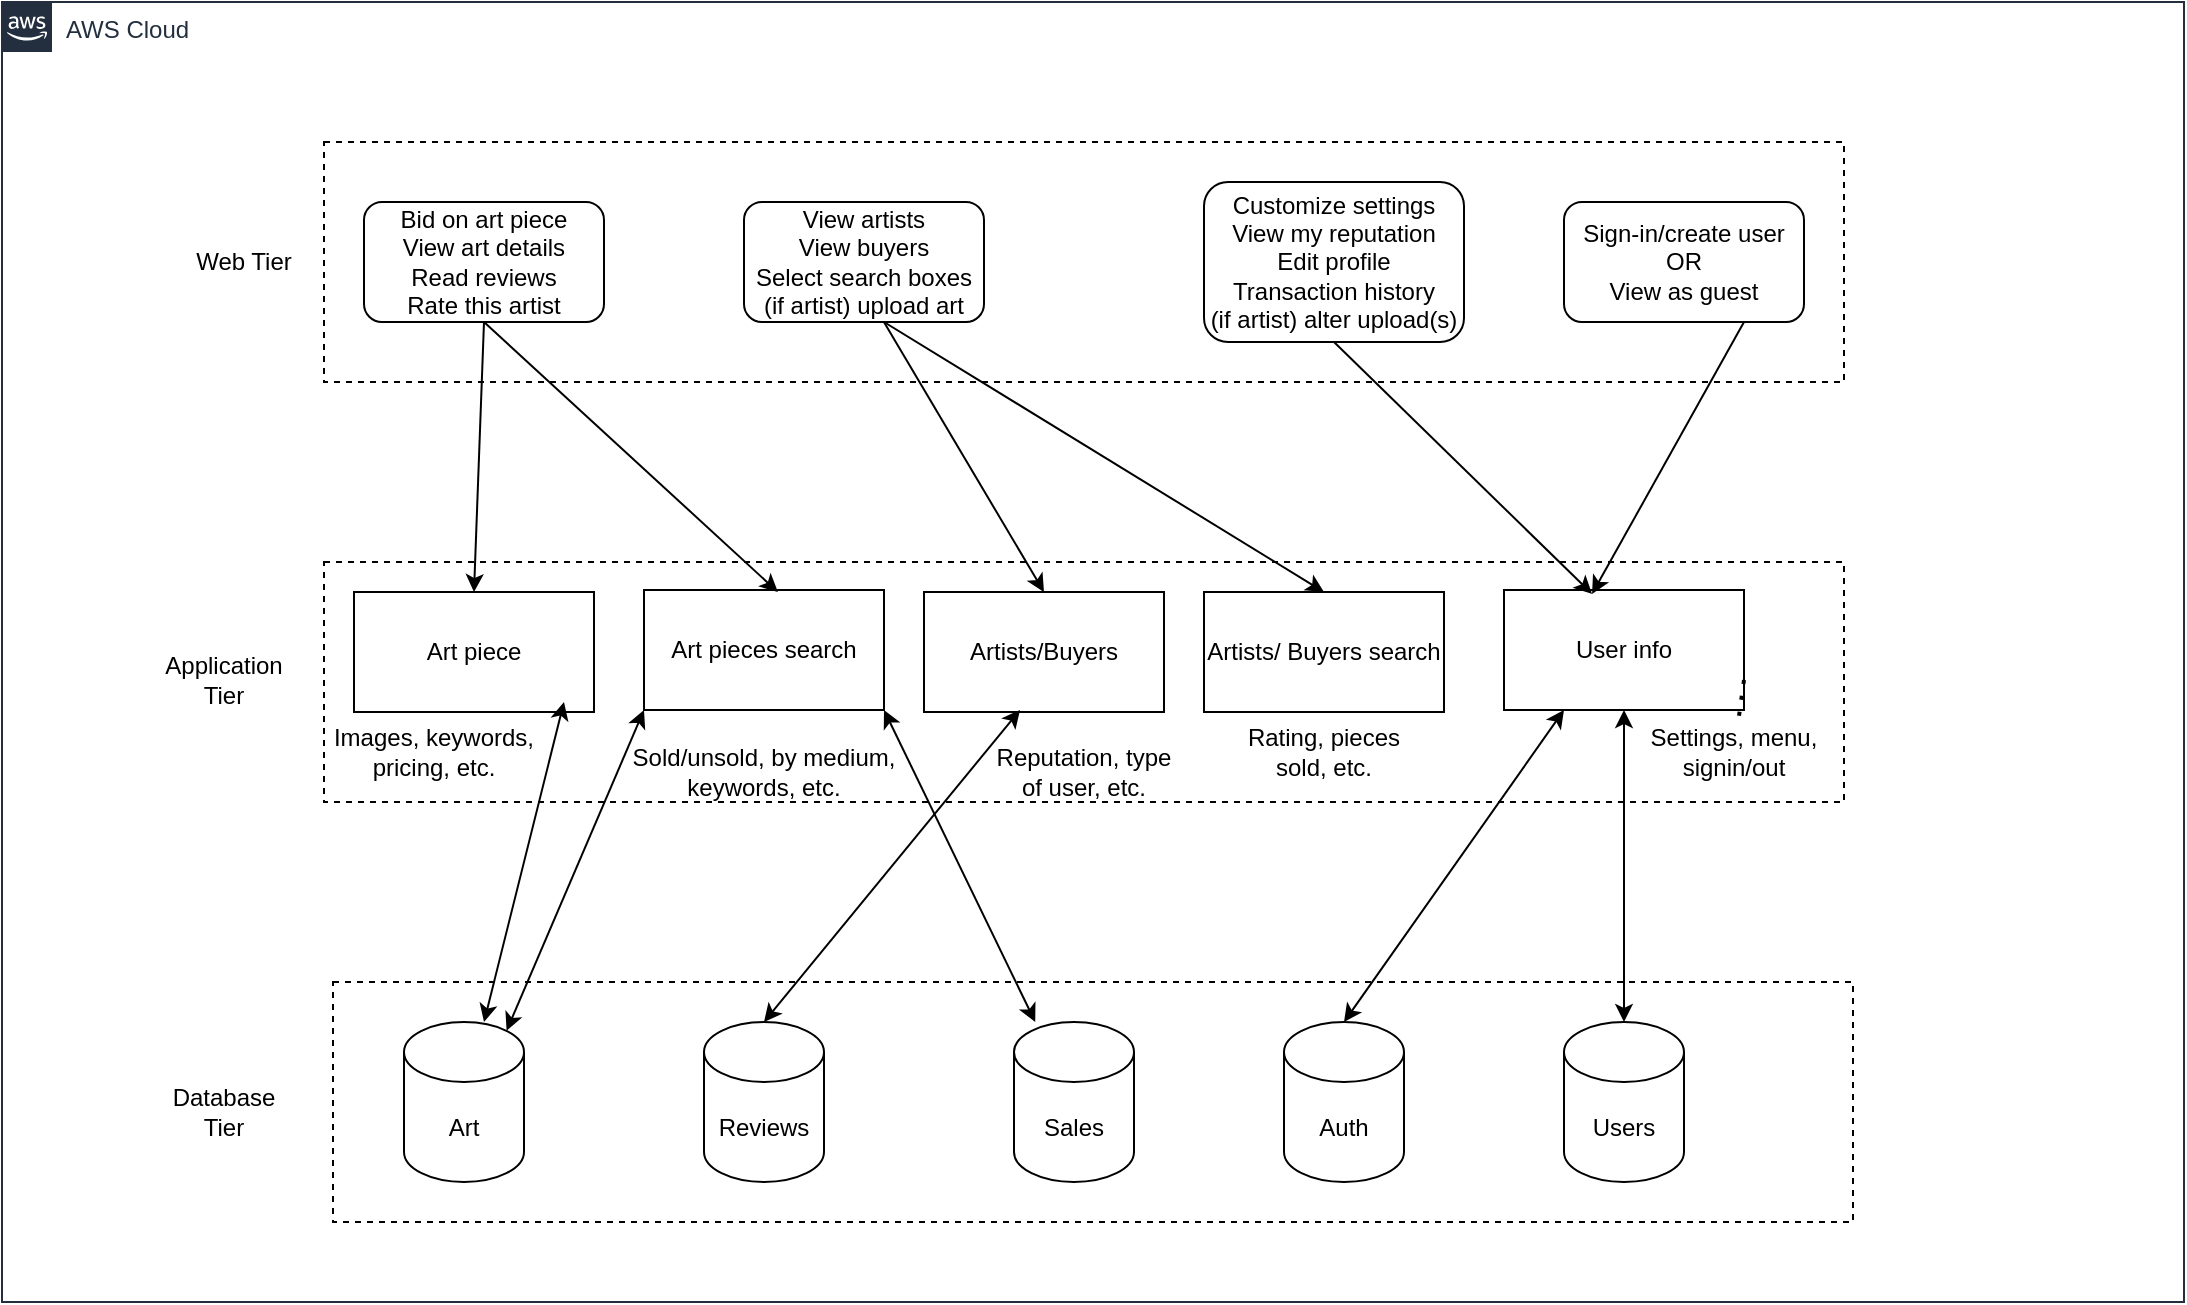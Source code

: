 <mxfile version="24.7.17">
  <diagram id="Ht1M8jgEwFfnCIfOTk4-" name="Page-1">
    <mxGraphModel dx="1434" dy="746" grid="1" gridSize="10" guides="1" tooltips="1" connect="1" arrows="1" fold="1" page="1" pageScale="1" pageWidth="1169" pageHeight="827" math="0" shadow="0">
      <root>
        <mxCell id="0" />
        <mxCell id="1" parent="0" />
        <mxCell id="UEzPUAAOIrF-is8g5C7q-74" value="AWS Cloud" style="points=[[0,0],[0.25,0],[0.5,0],[0.75,0],[1,0],[1,0.25],[1,0.5],[1,0.75],[1,1],[0.75,1],[0.5,1],[0.25,1],[0,1],[0,0.75],[0,0.5],[0,0.25]];outlineConnect=0;gradientColor=none;html=1;whiteSpace=wrap;fontSize=12;fontStyle=0;shape=mxgraph.aws4.group;grIcon=mxgraph.aws4.group_aws_cloud_alt;strokeColor=#232F3E;fillColor=none;verticalAlign=top;align=left;spacingLeft=30;fontColor=#232F3E;dashed=0;labelBackgroundColor=#ffffff;container=1;pointerEvents=0;collapsible=0;recursiveResize=0;" parent="1" vertex="1">
          <mxGeometry x="19" y="60" width="1091" height="650" as="geometry" />
        </mxCell>
        <mxCell id="UEzPUAAOIrF-is8g5C7q-107" value="" style="rounded=0;whiteSpace=wrap;html=1;labelBackgroundColor=none;fillColor=none;dashed=1;container=1;pointerEvents=0;collapsible=0;recursiveResize=0;" parent="UEzPUAAOIrF-is8g5C7q-74" vertex="1">
          <mxGeometry x="165.5" y="490" width="760" height="120" as="geometry" />
        </mxCell>
        <mxCell id="vGJgonBIuUTH92xcDGas-1" value="Art" style="shape=cylinder3;whiteSpace=wrap;html=1;boundedLbl=1;backgroundOutline=1;size=15;" vertex="1" parent="UEzPUAAOIrF-is8g5C7q-107">
          <mxGeometry x="35.5" y="20" width="60" height="80" as="geometry" />
        </mxCell>
        <mxCell id="vGJgonBIuUTH92xcDGas-2" value="Users" style="shape=cylinder3;whiteSpace=wrap;html=1;boundedLbl=1;backgroundOutline=1;size=15;" vertex="1" parent="UEzPUAAOIrF-is8g5C7q-107">
          <mxGeometry x="615.5" y="20" width="60" height="80" as="geometry" />
        </mxCell>
        <mxCell id="vGJgonBIuUTH92xcDGas-3" value="Sales" style="shape=cylinder3;whiteSpace=wrap;html=1;boundedLbl=1;backgroundOutline=1;size=15;" vertex="1" parent="UEzPUAAOIrF-is8g5C7q-107">
          <mxGeometry x="340.5" y="20" width="60" height="80" as="geometry" />
        </mxCell>
        <mxCell id="vGJgonBIuUTH92xcDGas-4" value="Reviews" style="shape=cylinder3;whiteSpace=wrap;html=1;boundedLbl=1;backgroundOutline=1;size=15;" vertex="1" parent="UEzPUAAOIrF-is8g5C7q-107">
          <mxGeometry x="185.5" y="20" width="60" height="80" as="geometry" />
        </mxCell>
        <mxCell id="vGJgonBIuUTH92xcDGas-5" value="Auth" style="shape=cylinder3;whiteSpace=wrap;html=1;boundedLbl=1;backgroundOutline=1;size=15;" vertex="1" parent="UEzPUAAOIrF-is8g5C7q-107">
          <mxGeometry x="475.5" y="20" width="60" height="80" as="geometry" />
        </mxCell>
        <mxCell id="noMTAonJrVk4chAJ5B1x-3" value="" style="rounded=0;whiteSpace=wrap;html=1;labelBackgroundColor=none;fillColor=none;dashed=1;container=1;pointerEvents=0;collapsible=0;recursiveResize=0;" parent="UEzPUAAOIrF-is8g5C7q-74" vertex="1">
          <mxGeometry x="161" y="280" width="760" height="120" as="geometry" />
        </mxCell>
        <mxCell id="vGJgonBIuUTH92xcDGas-6" value="Art piece" style="rounded=0;whiteSpace=wrap;html=1;" vertex="1" parent="noMTAonJrVk4chAJ5B1x-3">
          <mxGeometry x="15" y="15" width="120" height="60" as="geometry" />
        </mxCell>
        <mxCell id="vGJgonBIuUTH92xcDGas-12" value="Images, keywords, pricing, etc." style="text;html=1;align=center;verticalAlign=middle;whiteSpace=wrap;rounded=0;" vertex="1" parent="noMTAonJrVk4chAJ5B1x-3">
          <mxGeometry y="80" width="110" height="30" as="geometry" />
        </mxCell>
        <mxCell id="vGJgonBIuUTH92xcDGas-7" value="Art pieces search" style="rounded=0;whiteSpace=wrap;html=1;" vertex="1" parent="noMTAonJrVk4chAJ5B1x-3">
          <mxGeometry x="160" y="14" width="120" height="60" as="geometry" />
        </mxCell>
        <mxCell id="vGJgonBIuUTH92xcDGas-11" value="Sold/unsold, by medium, keywords, etc." style="text;html=1;align=center;verticalAlign=middle;whiteSpace=wrap;rounded=0;" vertex="1" parent="noMTAonJrVk4chAJ5B1x-3">
          <mxGeometry x="150" y="90" width="140" height="30" as="geometry" />
        </mxCell>
        <mxCell id="vGJgonBIuUTH92xcDGas-8" value="Artists/Buyers" style="rounded=0;whiteSpace=wrap;html=1;" vertex="1" parent="noMTAonJrVk4chAJ5B1x-3">
          <mxGeometry x="300" y="15" width="120" height="60" as="geometry" />
        </mxCell>
        <mxCell id="vGJgonBIuUTH92xcDGas-14" value="Reputation, type of user, etc." style="text;html=1;align=center;verticalAlign=middle;whiteSpace=wrap;rounded=0;" vertex="1" parent="noMTAonJrVk4chAJ5B1x-3">
          <mxGeometry x="335" y="90" width="90" height="30" as="geometry" />
        </mxCell>
        <mxCell id="vGJgonBIuUTH92xcDGas-9" value="Artists/ Buyers search" style="rounded=0;whiteSpace=wrap;html=1;" vertex="1" parent="noMTAonJrVk4chAJ5B1x-3">
          <mxGeometry x="440" y="15" width="120" height="60" as="geometry" />
        </mxCell>
        <mxCell id="vGJgonBIuUTH92xcDGas-15" value="Rating, pieces sold, etc." style="text;html=1;align=center;verticalAlign=middle;whiteSpace=wrap;rounded=0;" vertex="1" parent="noMTAonJrVk4chAJ5B1x-3">
          <mxGeometry x="455" y="80" width="90" height="30" as="geometry" />
        </mxCell>
        <mxCell id="vGJgonBIuUTH92xcDGas-10" value="User info" style="rounded=0;whiteSpace=wrap;html=1;" vertex="1" parent="noMTAonJrVk4chAJ5B1x-3">
          <mxGeometry x="590" y="14" width="120" height="60" as="geometry" />
        </mxCell>
        <mxCell id="vGJgonBIuUTH92xcDGas-16" value="Settings, menu, signin/out" style="text;html=1;align=center;verticalAlign=middle;whiteSpace=wrap;rounded=0;" vertex="1" parent="noMTAonJrVk4chAJ5B1x-3">
          <mxGeometry x="660" y="80" width="90" height="30" as="geometry" />
        </mxCell>
        <mxCell id="vGJgonBIuUTH92xcDGas-24" value="" style="endArrow=none;dashed=1;html=1;dashPattern=1 3;strokeWidth=2;rounded=0;exitX=1;exitY=0.75;exitDx=0;exitDy=0;" edge="1" parent="noMTAonJrVk4chAJ5B1x-3" source="vGJgonBIuUTH92xcDGas-10" target="vGJgonBIuUTH92xcDGas-16">
          <mxGeometry width="50" height="50" relative="1" as="geometry">
            <mxPoint x="380" y="70" as="sourcePoint" />
            <mxPoint x="430" y="20" as="targetPoint" />
          </mxGeometry>
        </mxCell>
        <mxCell id="noMTAonJrVk4chAJ5B1x-4" value="" style="rounded=0;whiteSpace=wrap;html=1;labelBackgroundColor=none;fillColor=none;dashed=1;container=1;pointerEvents=0;collapsible=0;recursiveResize=0;" parent="UEzPUAAOIrF-is8g5C7q-74" vertex="1">
          <mxGeometry x="161" y="70" width="760" height="120" as="geometry" />
        </mxCell>
        <mxCell id="vGJgonBIuUTH92xcDGas-18" value="&lt;div&gt;Sign-in/create user&lt;/div&gt;&lt;div&gt;OR&lt;/div&gt;&lt;div&gt;View as guest&lt;br&gt;&lt;/div&gt;" style="rounded=1;whiteSpace=wrap;html=1;" vertex="1" parent="noMTAonJrVk4chAJ5B1x-4">
          <mxGeometry x="620" y="30" width="120" height="60" as="geometry" />
        </mxCell>
        <mxCell id="vGJgonBIuUTH92xcDGas-19" value="&lt;div&gt;View artists&lt;/div&gt;&lt;div&gt;View buyers&lt;/div&gt;&lt;div&gt;Select search boxes&lt;/div&gt;&lt;div&gt;(if artist) upload art&lt;br&gt;&lt;/div&gt;" style="rounded=1;whiteSpace=wrap;html=1;" vertex="1" parent="noMTAonJrVk4chAJ5B1x-4">
          <mxGeometry x="210" y="30" width="120" height="60" as="geometry" />
        </mxCell>
        <mxCell id="vGJgonBIuUTH92xcDGas-20" value="&lt;div&gt;Customize settings&lt;/div&gt;&lt;div&gt;View my reputation&lt;/div&gt;&lt;div&gt;Edit profile&lt;/div&gt;&lt;div&gt;Transaction history&lt;br&gt;&lt;/div&gt;&lt;div&gt;(if artist) alter upload(s)&lt;br&gt;&lt;/div&gt;" style="rounded=1;whiteSpace=wrap;html=1;" vertex="1" parent="noMTAonJrVk4chAJ5B1x-4">
          <mxGeometry x="440" y="20" width="130" height="80" as="geometry" />
        </mxCell>
        <mxCell id="vGJgonBIuUTH92xcDGas-21" value="&lt;div&gt;Bid on art piece&lt;/div&gt;&lt;div&gt;View art details&lt;/div&gt;&lt;div&gt;Read reviews&lt;/div&gt;&lt;div&gt;Rate this artist&lt;br&gt;&lt;/div&gt;" style="rounded=1;whiteSpace=wrap;html=1;" vertex="1" parent="noMTAonJrVk4chAJ5B1x-4">
          <mxGeometry x="20" y="30" width="120" height="60" as="geometry" />
        </mxCell>
        <mxCell id="noMTAonJrVk4chAJ5B1x-5" value="Web Tier" style="text;html=1;align=center;verticalAlign=middle;whiteSpace=wrap;rounded=0;" parent="UEzPUAAOIrF-is8g5C7q-74" vertex="1">
          <mxGeometry x="91" y="115" width="60" height="30" as="geometry" />
        </mxCell>
        <mxCell id="noMTAonJrVk4chAJ5B1x-6" value="Application Tier" style="text;html=1;align=center;verticalAlign=middle;whiteSpace=wrap;rounded=0;" parent="UEzPUAAOIrF-is8g5C7q-74" vertex="1">
          <mxGeometry x="81" y="324" width="60" height="30" as="geometry" />
        </mxCell>
        <mxCell id="noMTAonJrVk4chAJ5B1x-7" value="Database Tier" style="text;html=1;align=center;verticalAlign=middle;whiteSpace=wrap;rounded=0;" parent="UEzPUAAOIrF-is8g5C7q-74" vertex="1">
          <mxGeometry x="81" y="540" width="60" height="30" as="geometry" />
        </mxCell>
        <mxCell id="vGJgonBIuUTH92xcDGas-22" value="" style="endArrow=classic;startArrow=classic;html=1;rounded=0;" edge="1" parent="UEzPUAAOIrF-is8g5C7q-74" source="vGJgonBIuUTH92xcDGas-2" target="vGJgonBIuUTH92xcDGas-10">
          <mxGeometry width="50" height="50" relative="1" as="geometry">
            <mxPoint x="811" y="460" as="sourcePoint" />
            <mxPoint x="861" y="410" as="targetPoint" />
          </mxGeometry>
        </mxCell>
        <mxCell id="vGJgonBIuUTH92xcDGas-25" value="" style="endArrow=classic;startArrow=classic;html=1;rounded=0;entryX=0.25;entryY=1;entryDx=0;entryDy=0;exitX=0.5;exitY=0;exitDx=0;exitDy=0;exitPerimeter=0;" edge="1" parent="UEzPUAAOIrF-is8g5C7q-74" source="vGJgonBIuUTH92xcDGas-5" target="vGJgonBIuUTH92xcDGas-10">
          <mxGeometry width="50" height="50" relative="1" as="geometry">
            <mxPoint x="541" y="350" as="sourcePoint" />
            <mxPoint x="591" y="300" as="targetPoint" />
          </mxGeometry>
        </mxCell>
        <mxCell id="vGJgonBIuUTH92xcDGas-26" value="" style="endArrow=classic;html=1;rounded=0;exitX=0.75;exitY=1;exitDx=0;exitDy=0;entryX=0.367;entryY=0.033;entryDx=0;entryDy=0;entryPerimeter=0;" edge="1" parent="UEzPUAAOIrF-is8g5C7q-74" source="vGJgonBIuUTH92xcDGas-18" target="vGJgonBIuUTH92xcDGas-10">
          <mxGeometry width="50" height="50" relative="1" as="geometry">
            <mxPoint x="541" y="350" as="sourcePoint" />
            <mxPoint x="591" y="300" as="targetPoint" />
          </mxGeometry>
        </mxCell>
        <mxCell id="vGJgonBIuUTH92xcDGas-28" value="" style="endArrow=classic;html=1;rounded=0;exitX=0.5;exitY=1;exitDx=0;exitDy=0;entryX=0.5;entryY=0;entryDx=0;entryDy=0;" edge="1" parent="UEzPUAAOIrF-is8g5C7q-74" source="vGJgonBIuUTH92xcDGas-21" target="vGJgonBIuUTH92xcDGas-6">
          <mxGeometry width="50" height="50" relative="1" as="geometry">
            <mxPoint x="541" y="350" as="sourcePoint" />
            <mxPoint x="591" y="300" as="targetPoint" />
          </mxGeometry>
        </mxCell>
        <mxCell id="vGJgonBIuUTH92xcDGas-29" value="" style="endArrow=classic;html=1;rounded=0;entryX=0.558;entryY=0.017;entryDx=0;entryDy=0;entryPerimeter=0;exitX=0.5;exitY=1;exitDx=0;exitDy=0;" edge="1" parent="UEzPUAAOIrF-is8g5C7q-74" source="vGJgonBIuUTH92xcDGas-21" target="vGJgonBIuUTH92xcDGas-7">
          <mxGeometry width="50" height="50" relative="1" as="geometry">
            <mxPoint x="701" y="160" as="sourcePoint" />
            <mxPoint x="591" y="300" as="targetPoint" />
          </mxGeometry>
        </mxCell>
        <mxCell id="vGJgonBIuUTH92xcDGas-30" value="" style="endArrow=classic;html=1;rounded=0;exitX=0.583;exitY=1;exitDx=0;exitDy=0;exitPerimeter=0;entryX=0.5;entryY=0;entryDx=0;entryDy=0;" edge="1" parent="UEzPUAAOIrF-is8g5C7q-74" source="vGJgonBIuUTH92xcDGas-19" target="vGJgonBIuUTH92xcDGas-8">
          <mxGeometry width="50" height="50" relative="1" as="geometry">
            <mxPoint x="541" y="350" as="sourcePoint" />
            <mxPoint x="591" y="300" as="targetPoint" />
          </mxGeometry>
        </mxCell>
        <mxCell id="vGJgonBIuUTH92xcDGas-32" value="" style="endArrow=classic;html=1;rounded=0;exitX=0.5;exitY=1;exitDx=0;exitDy=0;entryX=0.367;entryY=0.033;entryDx=0;entryDy=0;entryPerimeter=0;" edge="1" parent="UEzPUAAOIrF-is8g5C7q-74" source="vGJgonBIuUTH92xcDGas-20" target="vGJgonBIuUTH92xcDGas-10">
          <mxGeometry width="50" height="50" relative="1" as="geometry">
            <mxPoint x="541" y="350" as="sourcePoint" />
            <mxPoint x="591" y="300" as="targetPoint" />
          </mxGeometry>
        </mxCell>
        <mxCell id="vGJgonBIuUTH92xcDGas-33" value="" style="endArrow=classic;startArrow=classic;html=1;rounded=0;" edge="1" parent="UEzPUAAOIrF-is8g5C7q-74" source="vGJgonBIuUTH92xcDGas-1">
          <mxGeometry width="50" height="50" relative="1" as="geometry">
            <mxPoint x="541" y="350" as="sourcePoint" />
            <mxPoint x="281" y="350" as="targetPoint" />
          </mxGeometry>
        </mxCell>
        <mxCell id="vGJgonBIuUTH92xcDGas-34" value="" style="endArrow=classic;startArrow=classic;html=1;rounded=0;exitX=0.4;exitY=0.983;exitDx=0;exitDy=0;entryX=0.5;entryY=0;entryDx=0;entryDy=0;entryPerimeter=0;exitPerimeter=0;" edge="1" parent="UEzPUAAOIrF-is8g5C7q-74" source="vGJgonBIuUTH92xcDGas-8" target="vGJgonBIuUTH92xcDGas-4">
          <mxGeometry width="50" height="50" relative="1" as="geometry">
            <mxPoint x="541" y="350" as="sourcePoint" />
            <mxPoint x="591" y="300" as="targetPoint" />
          </mxGeometry>
        </mxCell>
        <mxCell id="vGJgonBIuUTH92xcDGas-36" value="" style="endArrow=classic;startArrow=classic;html=1;rounded=0;exitX=0;exitY=1;exitDx=0;exitDy=0;entryX=0.855;entryY=0;entryDx=0;entryDy=4.35;entryPerimeter=0;" edge="1" parent="UEzPUAAOIrF-is8g5C7q-74" source="vGJgonBIuUTH92xcDGas-7" target="vGJgonBIuUTH92xcDGas-1">
          <mxGeometry width="50" height="50" relative="1" as="geometry">
            <mxPoint x="541" y="350" as="sourcePoint" />
            <mxPoint x="591" y="300" as="targetPoint" />
          </mxGeometry>
        </mxCell>
        <mxCell id="vGJgonBIuUTH92xcDGas-37" value="" style="endArrow=classic;startArrow=classic;html=1;rounded=0;exitX=1;exitY=1;exitDx=0;exitDy=0;" edge="1" parent="UEzPUAAOIrF-is8g5C7q-74" source="vGJgonBIuUTH92xcDGas-7" target="vGJgonBIuUTH92xcDGas-3">
          <mxGeometry width="50" height="50" relative="1" as="geometry">
            <mxPoint x="331" y="364" as="sourcePoint" />
            <mxPoint x="262" y="524" as="targetPoint" />
          </mxGeometry>
        </mxCell>
        <mxCell id="vGJgonBIuUTH92xcDGas-31" value="" style="endArrow=classic;html=1;rounded=0;entryX=0.5;entryY=0;entryDx=0;entryDy=0;" edge="1" parent="1" target="vGJgonBIuUTH92xcDGas-9">
          <mxGeometry width="50" height="50" relative="1" as="geometry">
            <mxPoint x="460" y="220" as="sourcePoint" />
            <mxPoint x="610" y="360" as="targetPoint" />
          </mxGeometry>
        </mxCell>
      </root>
    </mxGraphModel>
  </diagram>
</mxfile>
